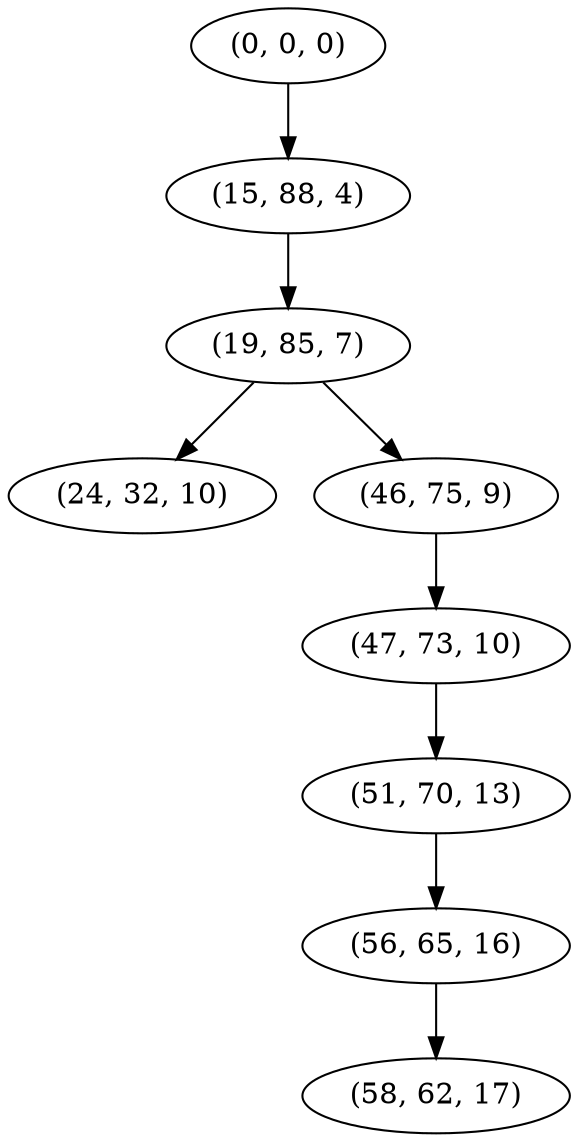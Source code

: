 digraph tree {
    "(0, 0, 0)";
    "(15, 88, 4)";
    "(19, 85, 7)";
    "(24, 32, 10)";
    "(46, 75, 9)";
    "(47, 73, 10)";
    "(51, 70, 13)";
    "(56, 65, 16)";
    "(58, 62, 17)";
    "(0, 0, 0)" -> "(15, 88, 4)";
    "(15, 88, 4)" -> "(19, 85, 7)";
    "(19, 85, 7)" -> "(24, 32, 10)";
    "(19, 85, 7)" -> "(46, 75, 9)";
    "(46, 75, 9)" -> "(47, 73, 10)";
    "(47, 73, 10)" -> "(51, 70, 13)";
    "(51, 70, 13)" -> "(56, 65, 16)";
    "(56, 65, 16)" -> "(58, 62, 17)";
}
